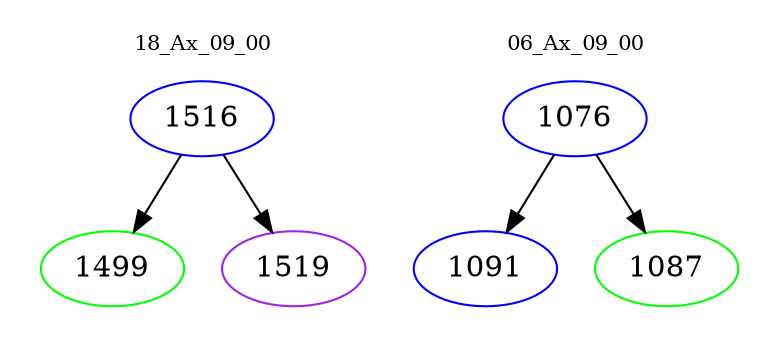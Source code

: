 digraph{
subgraph cluster_0 {
color = white
label = "18_Ax_09_00";
fontsize=10;
T0_1516 [label="1516", color="blue"]
T0_1516 -> T0_1499 [color="black"]
T0_1499 [label="1499", color="green"]
T0_1516 -> T0_1519 [color="black"]
T0_1519 [label="1519", color="purple"]
}
subgraph cluster_1 {
color = white
label = "06_Ax_09_00";
fontsize=10;
T1_1076 [label="1076", color="blue"]
T1_1076 -> T1_1091 [color="black"]
T1_1091 [label="1091", color="blue"]
T1_1076 -> T1_1087 [color="black"]
T1_1087 [label="1087", color="green"]
}
}
